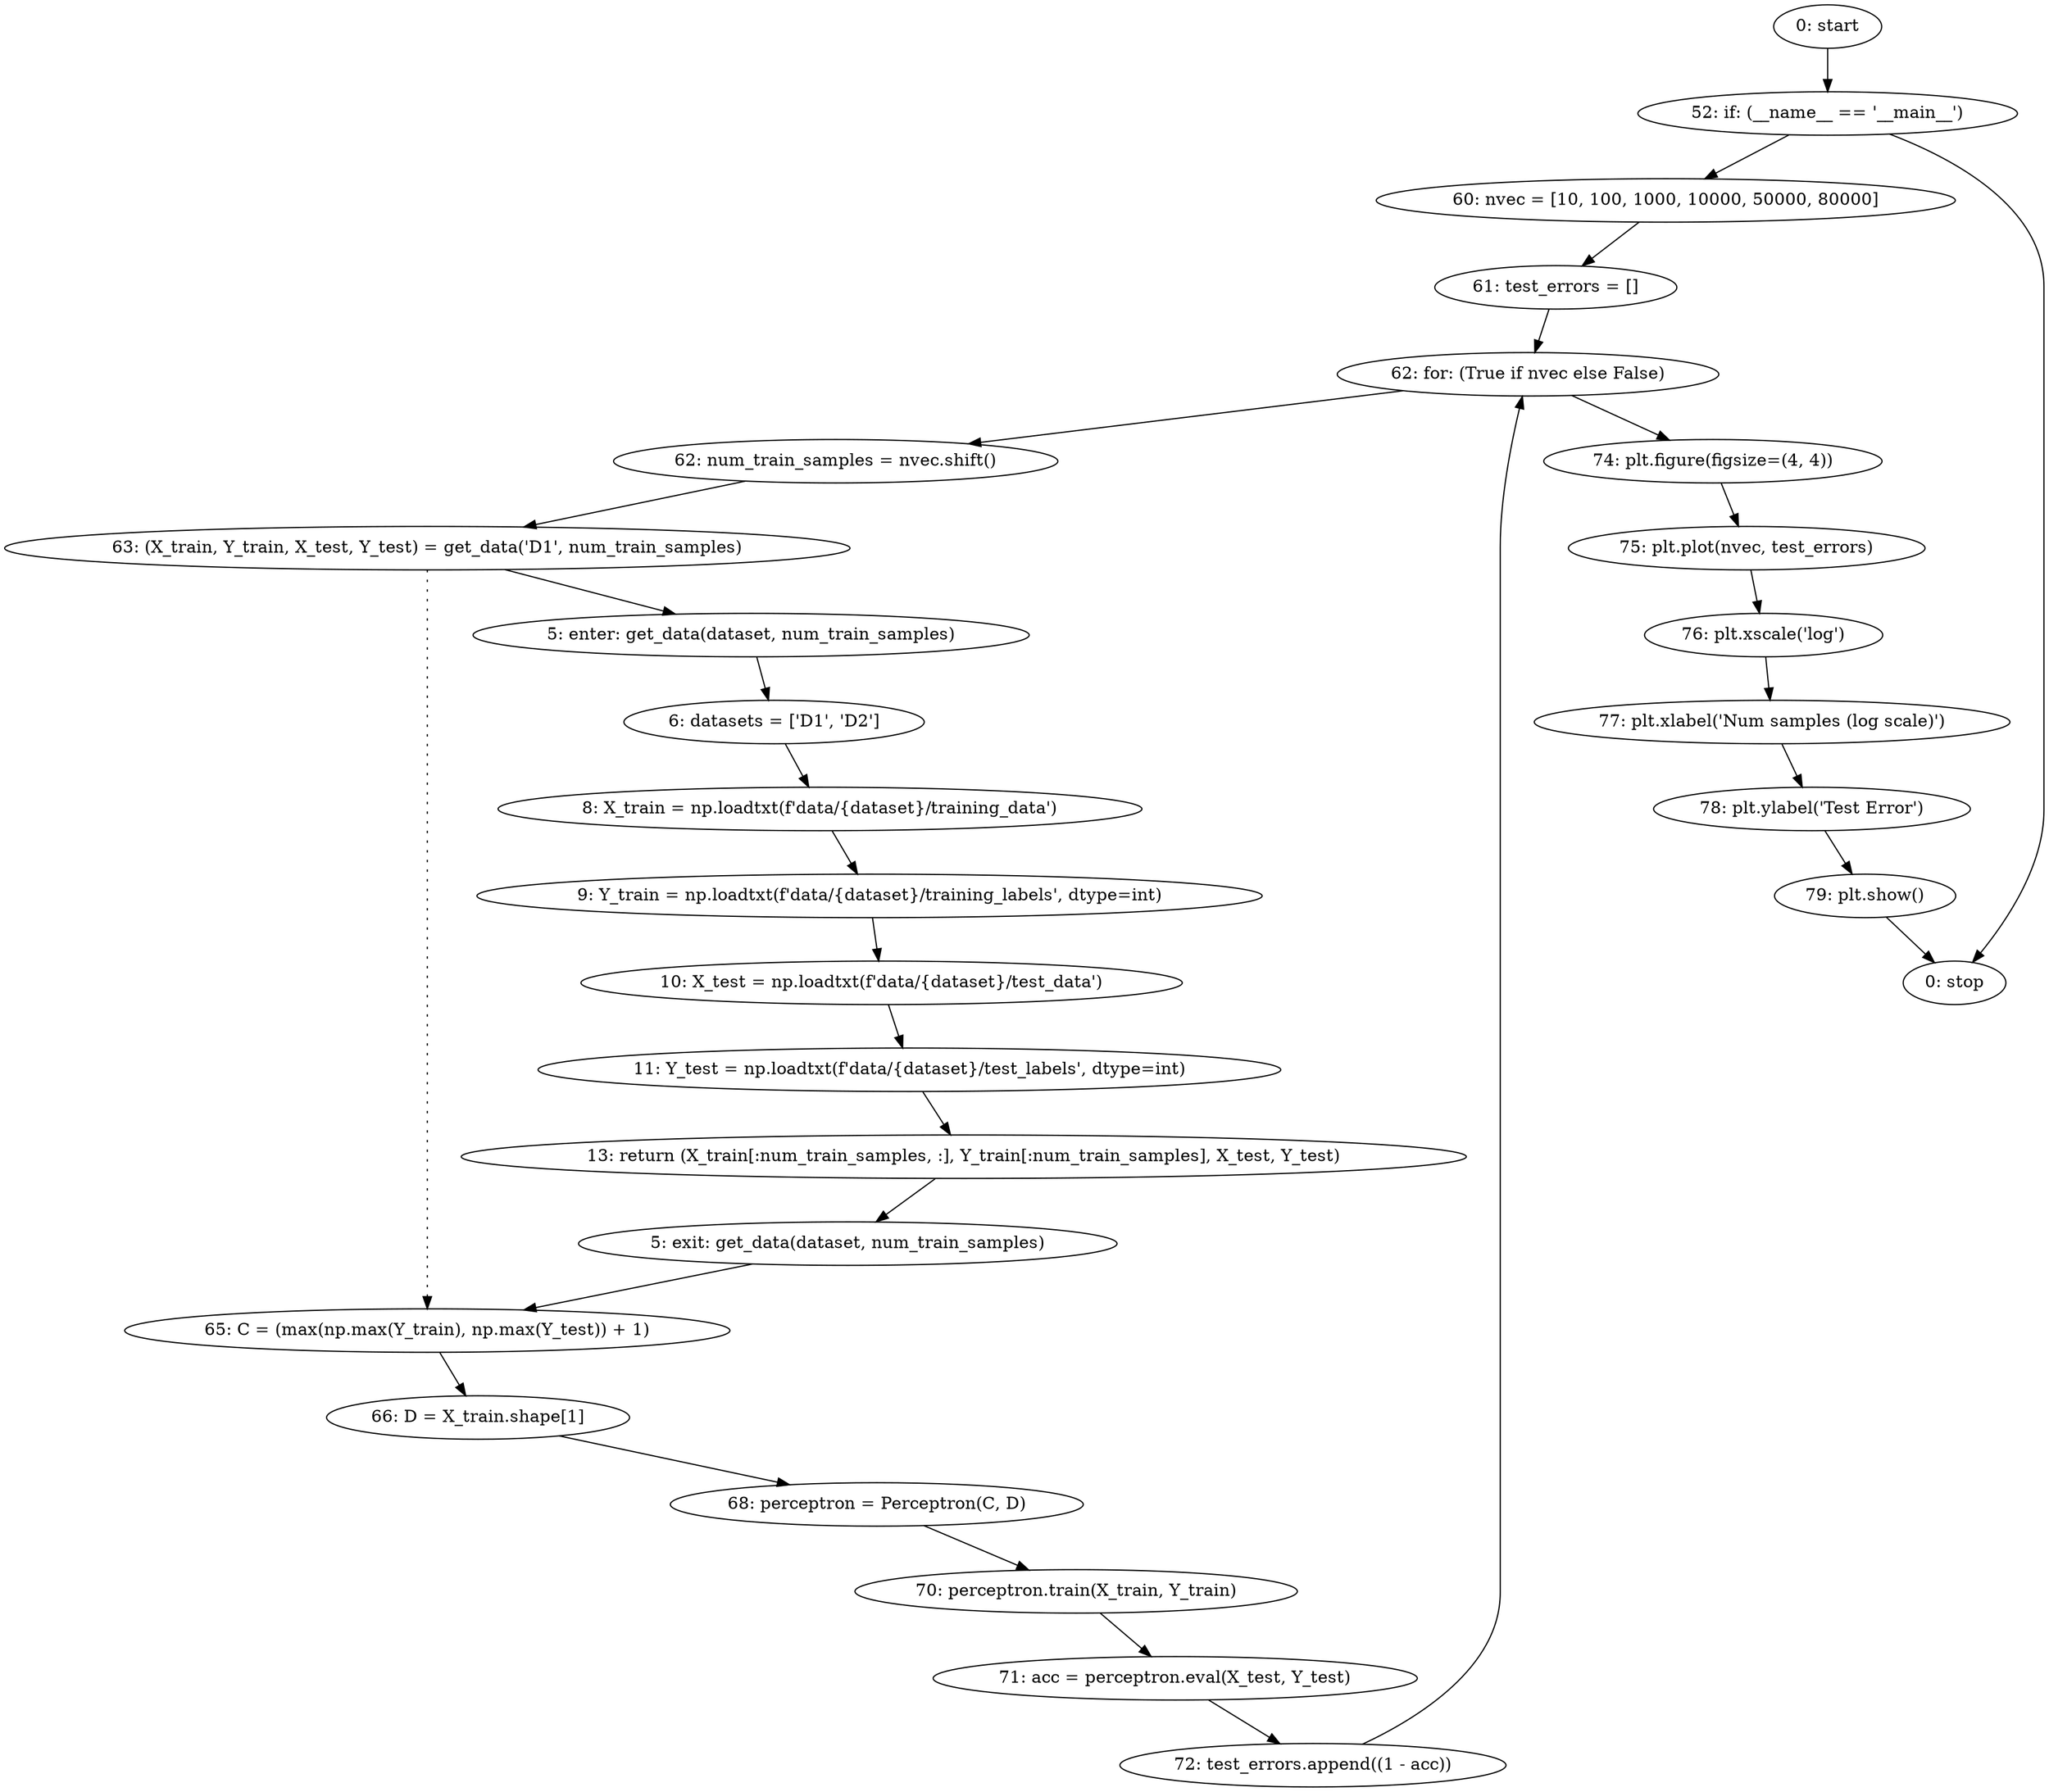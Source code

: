 strict digraph "" {
	node [label="\N"];
	0	 [label="0: start"];
	9	 [label="52: if: (__name__ == '__main__')"];
	0 -> 9;
	10	 [label="60: nvec = [10, 100, 1000, 10000, 50000, 80000]"];
	9 -> 10;
	27	 [label="0: stop"];
	9 -> 27;
	1	 [label="5: enter: get_data(dataset, num_train_samples)"];
	3	 [label="6: datasets = ['D1', 'D2']"];
	1 -> 3;
	4	 [label="8: X_train = np.loadtxt(f'data/{dataset}/training_data')"];
	3 -> 4;
	14	 [label="63: (X_train, Y_train, X_test, Y_test) = get_data('D1', num_train_samples)"];
	14 -> 1;
	15	 [label="65: C = (max(np.max(Y_train), np.max(Y_test)) + 1)"];
	14 -> 15	 [style=dotted,
		weight=100];
	16	 [label="66: D = X_train.shape[1]"];
	15 -> 16;
	2	 [label="5: exit: get_data(dataset, num_train_samples)"];
	2 -> 15;
	8	 [label="13: return (X_train[:num_train_samples, :], Y_train[:num_train_samples], X_test, Y_test)"];
	8 -> 2;
	5	 [label="9: Y_train = np.loadtxt(f'data/{dataset}/training_labels', dtype=int)"];
	4 -> 5;
	6	 [label="10: X_test = np.loadtxt(f'data/{dataset}/test_data')"];
	5 -> 6;
	7	 [label="11: Y_test = np.loadtxt(f'data/{dataset}/test_labels', dtype=int)"];
	6 -> 7;
	7 -> 8;
	11	 [label="61: test_errors = []"];
	10 -> 11;
	12	 [label="62: for: (True if nvec else False)"];
	11 -> 12;
	13	 [label="62: num_train_samples = nvec.shift()"];
	12 -> 13;
	21	 [label="74: plt.figure(figsize=(4, 4))"];
	12 -> 21;
	13 -> 14;
	22	 [label="75: plt.plot(nvec, test_errors)"];
	21 -> 22;
	20	 [label="72: test_errors.append((1 - acc))"];
	20 -> 12;
	17	 [label="68: perceptron = Perceptron(C, D)"];
	16 -> 17;
	18	 [label="70: perceptron.train(X_train, Y_train)"];
	17 -> 18;
	19	 [label="71: acc = perceptron.eval(X_test, Y_test)"];
	18 -> 19;
	19 -> 20;
	23	 [label="76: plt.xscale('log')"];
	22 -> 23;
	24	 [label="77: plt.xlabel('Num samples (log scale)')"];
	23 -> 24;
	25	 [label="78: plt.ylabel('Test Error')"];
	24 -> 25;
	26	 [label="79: plt.show()"];
	25 -> 26;
	26 -> 27;
}

